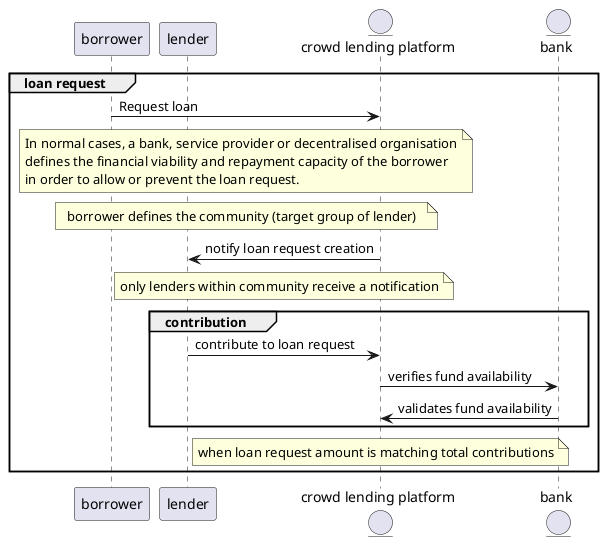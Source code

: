 @startuml

participant borrower as bw
participant lender as ld
entity "crowd lending platform" as cl
entity bank as bk

group loan request
bw -> cl: Request loan

note over bw, cl
In normal cases, a bank, service provider or decentralised organisation
defines the financial viability and repayment capacity of the borrower
in order to allow or prevent the loan request.
end note

note over bw, cl: borrower defines the community (target group of lender)

cl -> ld: notify loan request creation

note over ld, cl: only lenders within community receive a notification

group contribution
ld -> cl: contribute to loan request

cl -> bk: verifies fund availability
bk -> cl: validates fund availability

end group

note over cl: when loan request amount is matching total contributions

end group

@enduml